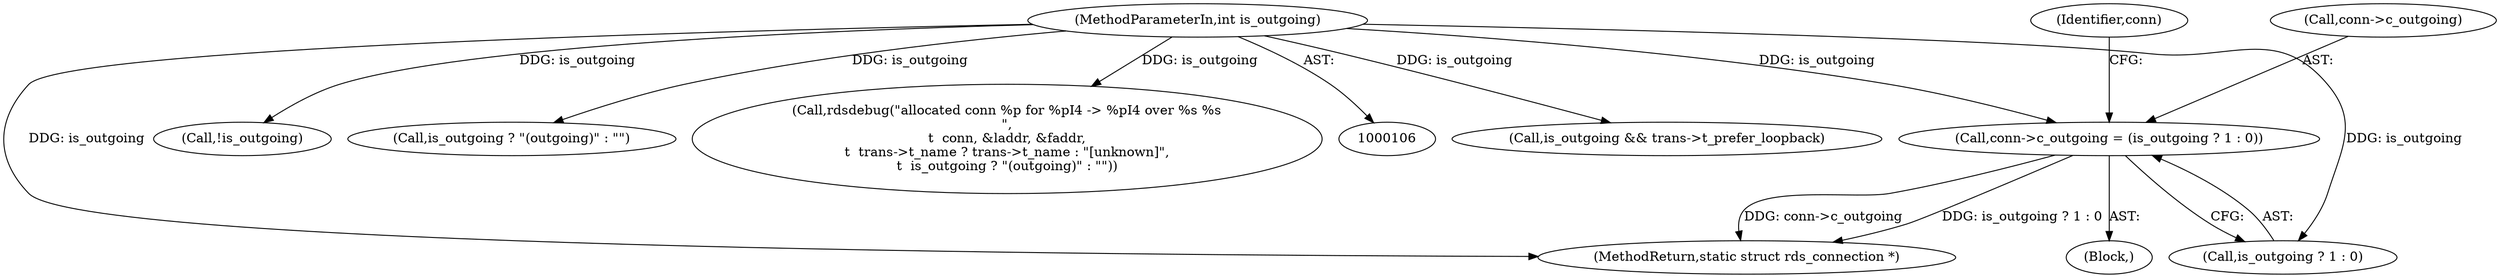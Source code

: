 digraph "0_linux_8c7188b23474cca017b3ef354c4a58456f68303a@pointer" {
"1000301" [label="(Call,conn->c_outgoing = (is_outgoing ? 1 : 0))"];
"1000112" [label="(MethodParameterIn,int is_outgoing)"];
"1000259" [label="(Call,is_outgoing && trans->t_prefer_loopback)"];
"1000113" [label="(Block,)"];
"1000155" [label="(Call,!is_outgoing)"];
"1000302" [label="(Call,conn->c_outgoing)"];
"1000311" [label="(Identifier,conn)"];
"1000301" [label="(Call,conn->c_outgoing = (is_outgoing ? 1 : 0))"];
"1000363" [label="(Call,is_outgoing ? \"(outgoing)\" : \"\")"];
"1000112" [label="(MethodParameterIn,int is_outgoing)"];
"1000445" [label="(MethodReturn,static struct rds_connection *)"];
"1000348" [label="(Call,rdsdebug(\"allocated conn %p for %pI4 -> %pI4 over %s %s\n\",\n\t  conn, &laddr, &faddr,\n\t  trans->t_name ? trans->t_name : \"[unknown]\",\n\t  is_outgoing ? \"(outgoing)\" : \"\"))"];
"1000305" [label="(Call,is_outgoing ? 1 : 0)"];
"1000301" -> "1000113"  [label="AST: "];
"1000301" -> "1000305"  [label="CFG: "];
"1000302" -> "1000301"  [label="AST: "];
"1000305" -> "1000301"  [label="AST: "];
"1000311" -> "1000301"  [label="CFG: "];
"1000301" -> "1000445"  [label="DDG: is_outgoing ? 1 : 0"];
"1000301" -> "1000445"  [label="DDG: conn->c_outgoing"];
"1000112" -> "1000301"  [label="DDG: is_outgoing"];
"1000112" -> "1000106"  [label="AST: "];
"1000112" -> "1000445"  [label="DDG: is_outgoing"];
"1000112" -> "1000155"  [label="DDG: is_outgoing"];
"1000112" -> "1000259"  [label="DDG: is_outgoing"];
"1000112" -> "1000305"  [label="DDG: is_outgoing"];
"1000112" -> "1000348"  [label="DDG: is_outgoing"];
"1000112" -> "1000363"  [label="DDG: is_outgoing"];
}
